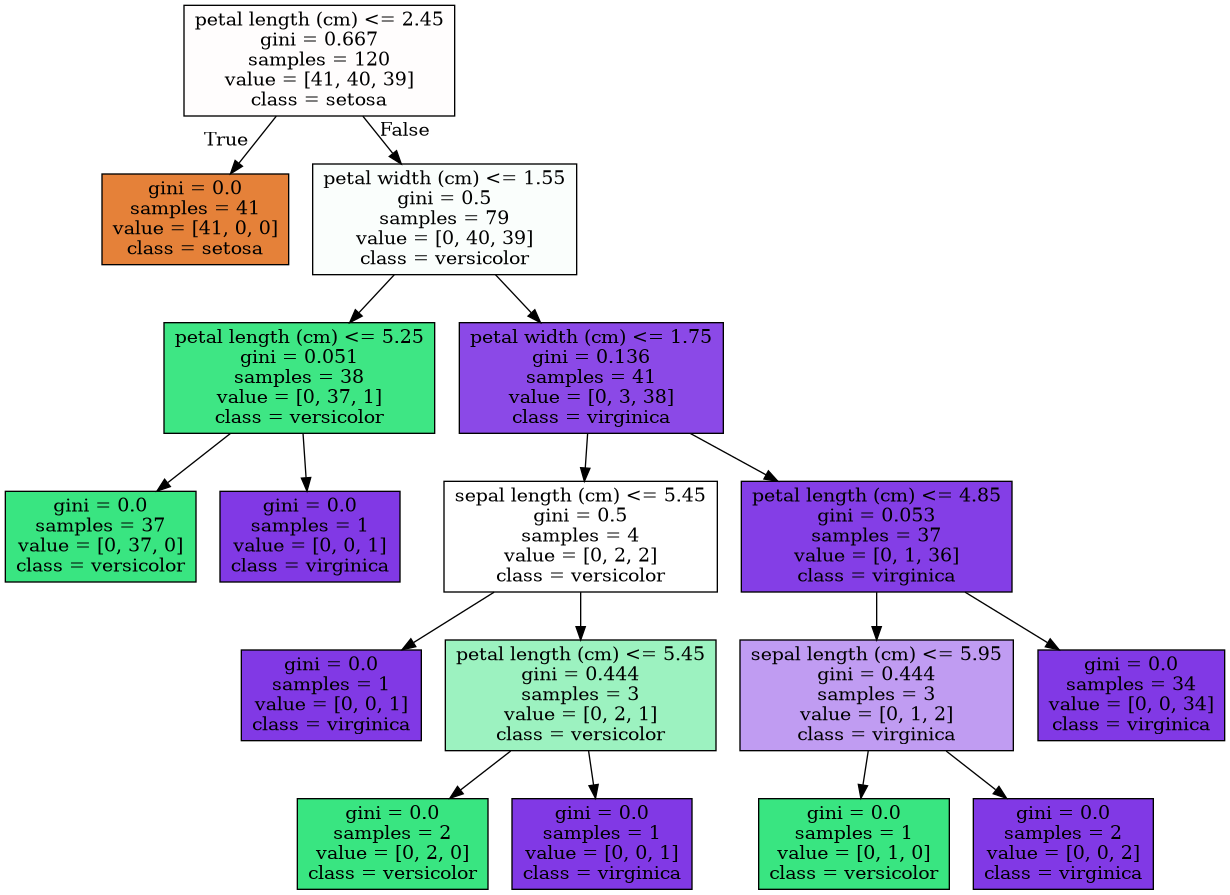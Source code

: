 @startuml
digraph Tree {
node [shape=box, style="filled", color="black"] ;
0 [label="petal length (cm) <= 2.45\ngini = 0.667\nsamples = 120\nvalue = [41, 40, 39]\nclass = setosa", fillcolor="#fffdfd"] ;
1 [label="gini = 0.0\nsamples = 41\nvalue = [41, 0, 0]\nclass = setosa", fillcolor="#e58139"] ;
0 -> 1 [labeldistance=2.5, labelangle=45, headlabel="True"] ;
2 [label="petal width (cm) <= 1.55\ngini = 0.5\nsamples = 79\nvalue = [0, 40, 39]\nclass = versicolor", fillcolor="#fafefc"] ;
0 -> 2 [labeldistance=2.5, labelangle=-45, headlabel="False"] ;
3 [label="petal length (cm) <= 5.25\ngini = 0.051\nsamples = 38\nvalue = [0, 37, 1]\nclass = versicolor", fillcolor="#3ee684"] ;
2 -> 3 ;
4 [label="gini = 0.0\nsamples = 37\nvalue = [0, 37, 0]\nclass = versicolor", fillcolor="#39e581"] ;
3 -> 4 ;
5 [label="gini = 0.0\nsamples = 1\nvalue = [0, 0, 1]\nclass = virginica", fillcolor="#8139e5"] ;
3 -> 5 ;
6 [label="petal width (cm) <= 1.75\ngini = 0.136\nsamples = 41\nvalue = [0, 3, 38]\nclass = virginica", fillcolor="#8b49e7"] ;
2 -> 6 ;
7 [label="sepal length (cm) <= 5.45\ngini = 0.5\nsamples = 4\nvalue = [0, 2, 2]\nclass = versicolor", fillcolor="#ffffff"] ;
6 -> 7 ;
8 [label="gini = 0.0\nsamples = 1\nvalue = [0, 0, 1]\nclass = virginica", fillcolor="#8139e5"] ;
7 -> 8 ;
9 [label="petal length (cm) <= 5.45\ngini = 0.444\nsamples = 3\nvalue = [0, 2, 1]\nclass = versicolor", fillcolor="#9cf2c0"] ;
7 -> 9 ;
10 [label="gini = 0.0\nsamples = 2\nvalue = [0, 2, 0]\nclass = versicolor", fillcolor="#39e581"] ;
9 -> 10 ;
11 [label="gini = 0.0\nsamples = 1\nvalue = [0, 0, 1]\nclass = virginica", fillcolor="#8139e5"] ;
9 -> 11 ;
12 [label="petal length (cm) <= 4.85\ngini = 0.053\nsamples = 37\nvalue = [0, 1, 36]\nclass = virginica", fillcolor="#843ee6"] ;
6 -> 12 ;
13 [label="sepal length (cm) <= 5.95\ngini = 0.444\nsamples = 3\nvalue = [0, 1, 2]\nclass = virginica", fillcolor="#c09cf2"] ;
12 -> 13 ;
14 [label="gini = 0.0\nsamples = 1\nvalue = [0, 1, 0]\nclass = versicolor", fillcolor="#39e581"] ;
13 -> 14 ;
15 [label="gini = 0.0\nsamples = 2\nvalue = [0, 0, 2]\nclass = virginica", fillcolor="#8139e5"] ;
13 -> 15 ;
16 [label="gini = 0.0\nsamples = 34\nvalue = [0, 0, 34]\nclass = virginica", fillcolor="#8139e5"] ;
12 -> 16 ;
}
@enduml